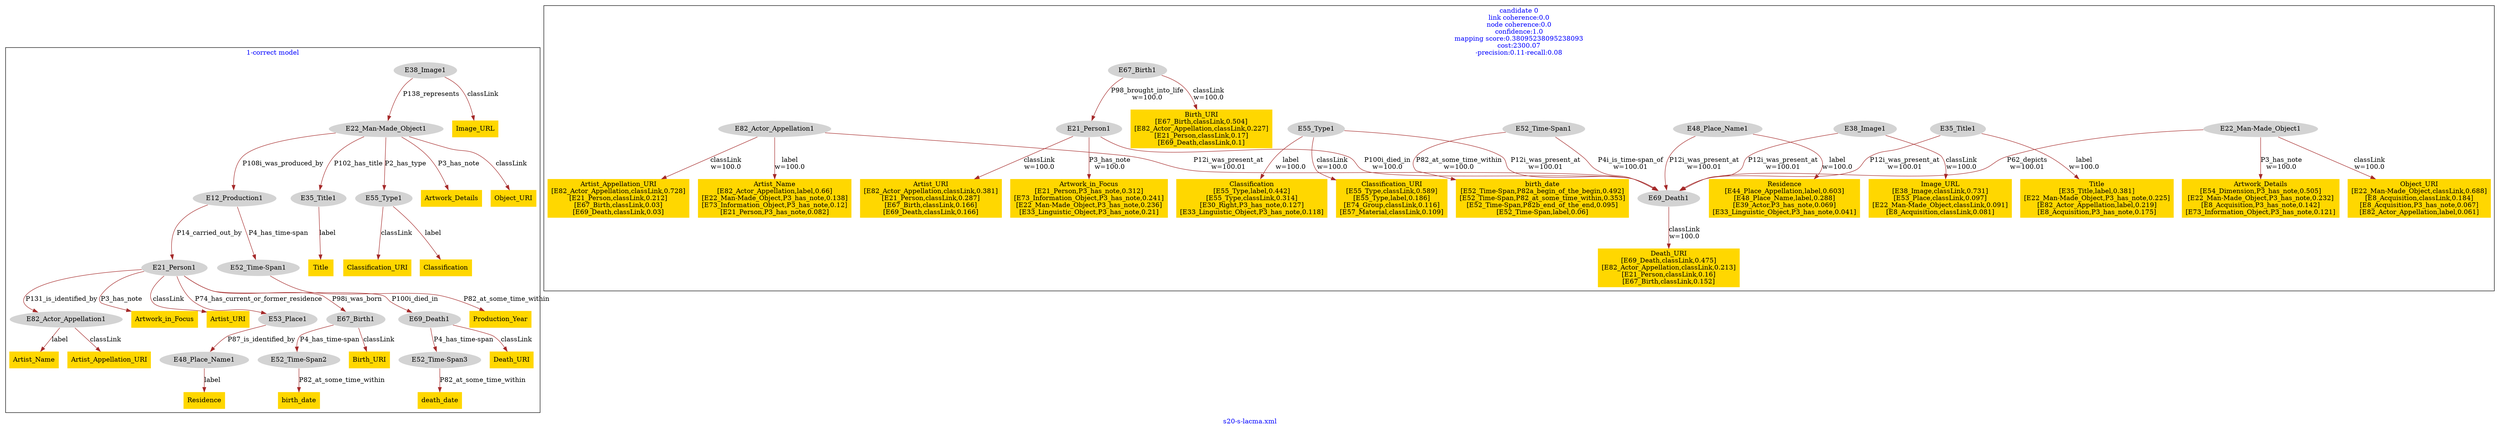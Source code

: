 digraph n0 {
fontcolor="blue"
remincross="true"
label="s20-s-lacma.xml"
subgraph cluster_0 {
label="1-correct model"
n2[style="filled",color="white",fillcolor="lightgray",label="E12_Production1"];
n3[style="filled",color="white",fillcolor="lightgray",label="E21_Person1"];
n4[style="filled",color="white",fillcolor="lightgray",label="E52_Time-Span1"];
n5[style="filled",color="white",fillcolor="lightgray",label="E53_Place1"];
n6[style="filled",color="white",fillcolor="lightgray",label="E67_Birth1"];
n7[style="filled",color="white",fillcolor="lightgray",label="E69_Death1"];
n8[style="filled",color="white",fillcolor="lightgray",label="E82_Actor_Appellation1"];
n9[style="filled",color="white",fillcolor="lightgray",label="E22_Man-Made_Object1"];
n10[style="filled",color="white",fillcolor="lightgray",label="E35_Title1"];
n11[style="filled",color="white",fillcolor="lightgray",label="E55_Type1"];
n12[style="filled",color="white",fillcolor="lightgray",label="E38_Image1"];
n13[style="filled",color="white",fillcolor="lightgray",label="E48_Place_Name1"];
n14[style="filled",color="white",fillcolor="lightgray",label="E52_Time-Span2"];
n15[style="filled",color="white",fillcolor="lightgray",label="E52_Time-Span3"];
n16[shape="plaintext",style="filled",fillcolor="gold",label="Artwork_in_Focus"];
n17[shape="plaintext",style="filled",fillcolor="gold",label="Image_URL"];
n18[shape="plaintext",style="filled",fillcolor="gold",label="Artwork_Details"];
n19[shape="plaintext",style="filled",fillcolor="gold",label="birth_date"];
n20[shape="plaintext",style="filled",fillcolor="gold",label="Classification_URI"];
n21[shape="plaintext",style="filled",fillcolor="gold",label="Artist_Name"];
n22[shape="plaintext",style="filled",fillcolor="gold",label="Residence"];
n23[shape="plaintext",style="filled",fillcolor="gold",label="Artist_Appellation_URI"];
n24[shape="plaintext",style="filled",fillcolor="gold",label="Classification"];
n25[shape="plaintext",style="filled",fillcolor="gold",label="death_date"];
n26[shape="plaintext",style="filled",fillcolor="gold",label="Death_URI"];
n27[shape="plaintext",style="filled",fillcolor="gold",label="Title"];
n28[shape="plaintext",style="filled",fillcolor="gold",label="Production_Year"];
n29[shape="plaintext",style="filled",fillcolor="gold",label="Object_URI"];
n30[shape="plaintext",style="filled",fillcolor="gold",label="Birth_URI"];
n31[shape="plaintext",style="filled",fillcolor="gold",label="Artist_URI"];
}
subgraph cluster_1 {
label="candidate 0\nlink coherence:0.0\nnode coherence:0.0\nconfidence:1.0\nmapping score:0.38095238095238093\ncost:2300.07\n-precision:0.11-recall:0.08"
n33[style="filled",color="white",fillcolor="lightgray",label="E21_Person1"];
n34[shape="plaintext",style="filled",fillcolor="gold",label="Artwork_in_Focus\n[E21_Person,P3_has_note,0.312]\n[E73_Information_Object,P3_has_note,0.241]\n[E22_Man-Made_Object,P3_has_note,0.236]\n[E33_Linguistic_Object,P3_has_note,0.21]"];
n35[shape="plaintext",style="filled",fillcolor="gold",label="Artist_URI\n[E82_Actor_Appellation,classLink,0.381]\n[E21_Person,classLink,0.287]\n[E67_Birth,classLink,0.166]\n[E69_Death,classLink,0.166]"];
n36[style="filled",color="white",fillcolor="lightgray",label="E22_Man-Made_Object1"];
n37[shape="plaintext",style="filled",fillcolor="gold",label="Artwork_Details\n[E54_Dimension,P3_has_note,0.505]\n[E22_Man-Made_Object,P3_has_note,0.232]\n[E8_Acquisition,P3_has_note,0.142]\n[E73_Information_Object,P3_has_note,0.121]"];
n38[shape="plaintext",style="filled",fillcolor="gold",label="Object_URI\n[E22_Man-Made_Object,classLink,0.688]\n[E8_Acquisition,classLink,0.184]\n[E8_Acquisition,P3_has_note,0.067]\n[E82_Actor_Appellation,label,0.061]"];
n39[style="filled",color="white",fillcolor="lightgray",label="E35_Title1"];
n40[shape="plaintext",style="filled",fillcolor="gold",label="Title\n[E35_Title,label,0.381]\n[E22_Man-Made_Object,P3_has_note,0.225]\n[E82_Actor_Appellation,label,0.219]\n[E8_Acquisition,P3_has_note,0.175]"];
n41[style="filled",color="white",fillcolor="lightgray",label="E38_Image1"];
n42[shape="plaintext",style="filled",fillcolor="gold",label="Image_URL\n[E38_Image,classLink,0.731]\n[E53_Place,classLink,0.097]\n[E22_Man-Made_Object,classLink,0.091]\n[E8_Acquisition,classLink,0.081]"];
n43[style="filled",color="white",fillcolor="lightgray",label="E48_Place_Name1"];
n44[shape="plaintext",style="filled",fillcolor="gold",label="Residence\n[E44_Place_Appellation,label,0.603]\n[E48_Place_Name,label,0.288]\n[E39_Actor,P3_has_note,0.069]\n[E33_Linguistic_Object,P3_has_note,0.041]"];
n45[style="filled",color="white",fillcolor="lightgray",label="E52_Time-Span1"];
n46[shape="plaintext",style="filled",fillcolor="gold",label="birth_date\n[E52_Time-Span,P82a_begin_of_the_begin,0.492]\n[E52_Time-Span,P82_at_some_time_within,0.353]\n[E52_Time-Span,P82b_end_of_the_end,0.095]\n[E52_Time-Span,label,0.06]"];
n47[style="filled",color="white",fillcolor="lightgray",label="E55_Type1"];
n48[shape="plaintext",style="filled",fillcolor="gold",label="Classification_URI\n[E55_Type,classLink,0.589]\n[E55_Type,label,0.186]\n[E74_Group,classLink,0.116]\n[E57_Material,classLink,0.109]"];
n49[shape="plaintext",style="filled",fillcolor="gold",label="Classification\n[E55_Type,label,0.442]\n[E55_Type,classLink,0.314]\n[E30_Right,P3_has_note,0.127]\n[E33_Linguistic_Object,P3_has_note,0.118]"];
n50[style="filled",color="white",fillcolor="lightgray",label="E67_Birth1"];
n51[shape="plaintext",style="filled",fillcolor="gold",label="Birth_URI\n[E67_Birth,classLink,0.504]\n[E82_Actor_Appellation,classLink,0.227]\n[E21_Person,classLink,0.17]\n[E69_Death,classLink,0.1]"];
n52[style="filled",color="white",fillcolor="lightgray",label="E69_Death1"];
n53[shape="plaintext",style="filled",fillcolor="gold",label="Death_URI\n[E69_Death,classLink,0.475]\n[E82_Actor_Appellation,classLink,0.213]\n[E21_Person,classLink,0.16]\n[E67_Birth,classLink,0.152]"];
n54[style="filled",color="white",fillcolor="lightgray",label="E82_Actor_Appellation1"];
n55[shape="plaintext",style="filled",fillcolor="gold",label="Artist_Appellation_URI\n[E82_Actor_Appellation,classLink,0.728]\n[E21_Person,classLink,0.212]\n[E67_Birth,classLink,0.03]\n[E69_Death,classLink,0.03]"];
n56[shape="plaintext",style="filled",fillcolor="gold",label="Artist_Name\n[E82_Actor_Appellation,label,0.66]\n[E22_Man-Made_Object,P3_has_note,0.138]\n[E73_Information_Object,P3_has_note,0.12]\n[E21_Person,P3_has_note,0.082]"];
}
n2 -> n3[color="brown",fontcolor="black",label="P14_carried_out_by"]
n2 -> n4[color="brown",fontcolor="black",label="P4_has_time-span"]
n3 -> n5[color="brown",fontcolor="black",label="P74_has_current_or_former_residence"]
n3 -> n6[color="brown",fontcolor="black",label="P98i_was_born"]
n3 -> n7[color="brown",fontcolor="black",label="P100i_died_in"]
n3 -> n8[color="brown",fontcolor="black",label="P131_is_identified_by"]
n9 -> n2[color="brown",fontcolor="black",label="P108i_was_produced_by"]
n9 -> n10[color="brown",fontcolor="black",label="P102_has_title"]
n9 -> n11[color="brown",fontcolor="black",label="P2_has_type"]
n12 -> n9[color="brown",fontcolor="black",label="P138_represents"]
n5 -> n13[color="brown",fontcolor="black",label="P87_is_identified_by"]
n6 -> n14[color="brown",fontcolor="black",label="P4_has_time-span"]
n7 -> n15[color="brown",fontcolor="black",label="P4_has_time-span"]
n3 -> n16[color="brown",fontcolor="black",label="P3_has_note"]
n12 -> n17[color="brown",fontcolor="black",label="classLink"]
n9 -> n18[color="brown",fontcolor="black",label="P3_has_note"]
n14 -> n19[color="brown",fontcolor="black",label="P82_at_some_time_within"]
n11 -> n20[color="brown",fontcolor="black",label="classLink"]
n8 -> n21[color="brown",fontcolor="black",label="label"]
n13 -> n22[color="brown",fontcolor="black",label="label"]
n8 -> n23[color="brown",fontcolor="black",label="classLink"]
n11 -> n24[color="brown",fontcolor="black",label="label"]
n15 -> n25[color="brown",fontcolor="black",label="P82_at_some_time_within"]
n7 -> n26[color="brown",fontcolor="black",label="classLink"]
n10 -> n27[color="brown",fontcolor="black",label="label"]
n4 -> n28[color="brown",fontcolor="black",label="P82_at_some_time_within"]
n9 -> n29[color="brown",fontcolor="black",label="classLink"]
n6 -> n30[color="brown",fontcolor="black",label="classLink"]
n3 -> n31[color="brown",fontcolor="black",label="classLink"]
n33 -> n34[color="brown",fontcolor="black",label="P3_has_note\nw=100.0"]
n33 -> n35[color="brown",fontcolor="black",label="classLink\nw=100.0"]
n36 -> n37[color="brown",fontcolor="black",label="P3_has_note\nw=100.0"]
n36 -> n38[color="brown",fontcolor="black",label="classLink\nw=100.0"]
n39 -> n40[color="brown",fontcolor="black",label="label\nw=100.0"]
n41 -> n42[color="brown",fontcolor="black",label="classLink\nw=100.0"]
n43 -> n44[color="brown",fontcolor="black",label="label\nw=100.0"]
n45 -> n46[color="brown",fontcolor="black",label="P82_at_some_time_within\nw=100.0"]
n47 -> n48[color="brown",fontcolor="black",label="classLink\nw=100.0"]
n47 -> n49[color="brown",fontcolor="black",label="label\nw=100.0"]
n50 -> n51[color="brown",fontcolor="black",label="classLink\nw=100.0"]
n52 -> n53[color="brown",fontcolor="black",label="classLink\nw=100.0"]
n54 -> n55[color="brown",fontcolor="black",label="classLink\nw=100.0"]
n54 -> n56[color="brown",fontcolor="black",label="label\nw=100.0"]
n33 -> n52[color="brown",fontcolor="black",label="P100i_died_in\nw=100.0"]
n36 -> n52[color="brown",fontcolor="black",label="P62_depicts\nw=100.01"]
n39 -> n52[color="brown",fontcolor="black",label="P12i_was_present_at\nw=100.01"]
n41 -> n52[color="brown",fontcolor="black",label="P12i_was_present_at\nw=100.01"]
n43 -> n52[color="brown",fontcolor="black",label="P12i_was_present_at\nw=100.01"]
n45 -> n52[color="brown",fontcolor="black",label="P4i_is_time-span_of\nw=100.01"]
n47 -> n52[color="brown",fontcolor="black",label="P12i_was_present_at\nw=100.01"]
n50 -> n33[color="brown",fontcolor="black",label="P98_brought_into_life\nw=100.0"]
n54 -> n52[color="brown",fontcolor="black",label="P12i_was_present_at\nw=100.01"]
}
